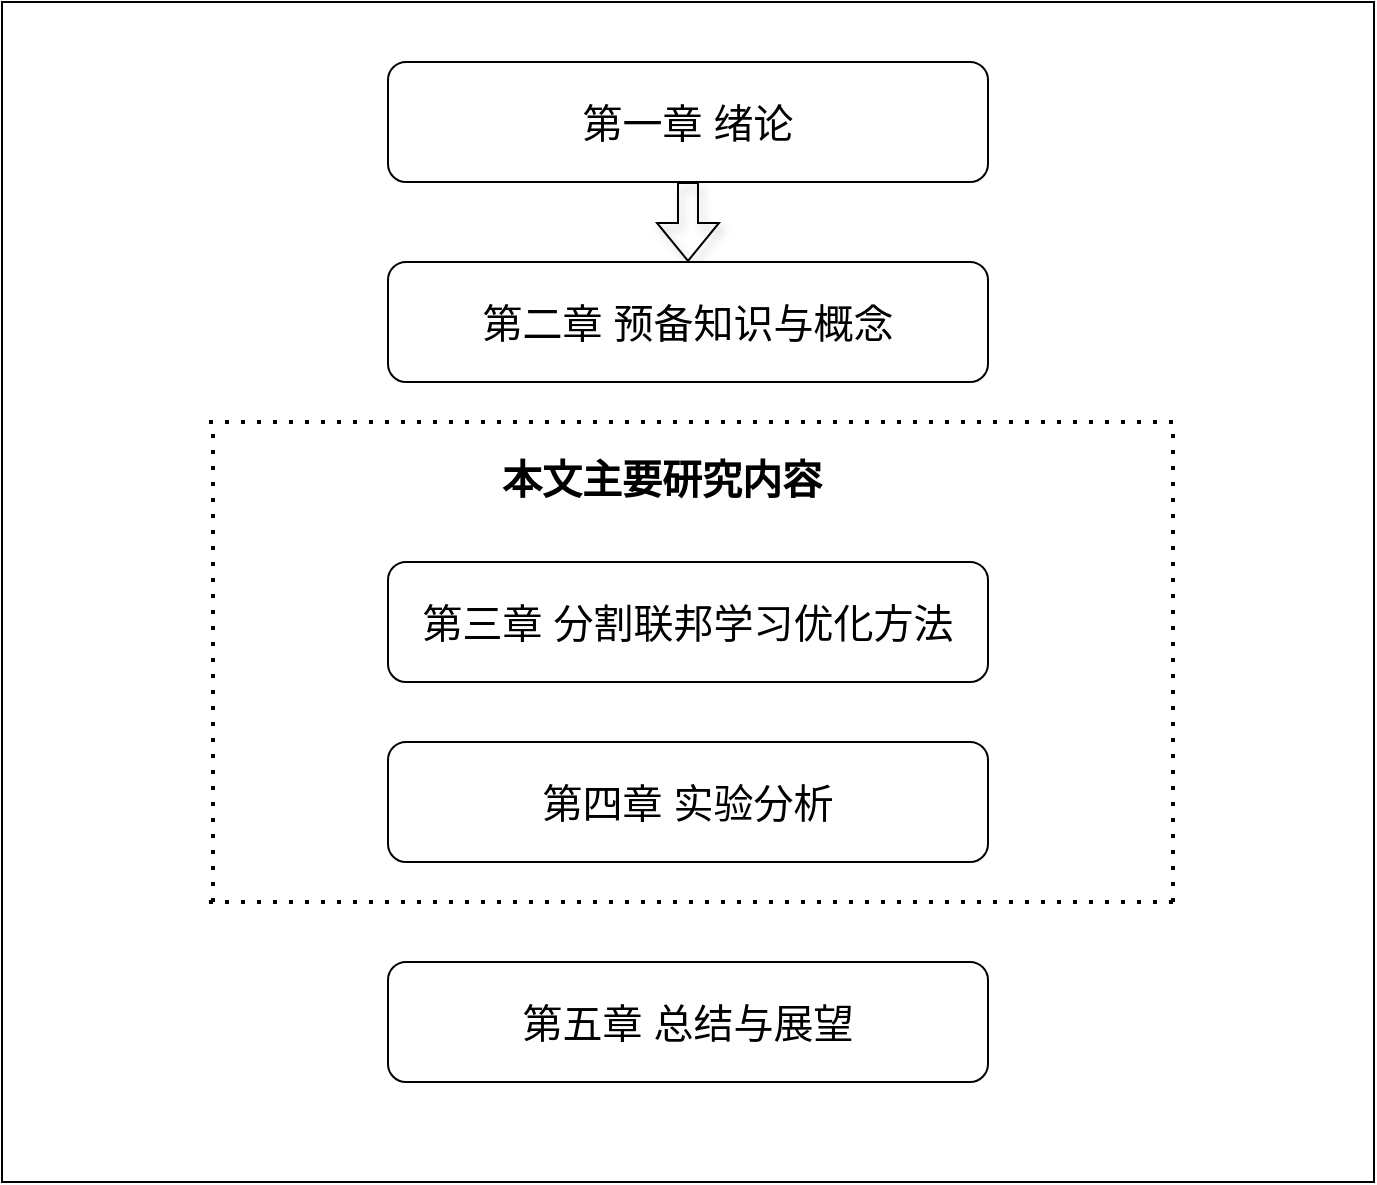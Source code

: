 <mxfile version="26.1.2">
  <diagram name="第 1 页" id="RH0tSU8NZPtwCRjwQ6UL">
    <mxGraphModel dx="1434" dy="700" grid="1" gridSize="10" guides="1" tooltips="1" connect="1" arrows="1" fold="1" page="1" pageScale="1" pageWidth="827" pageHeight="1169" math="0" shadow="0">
      <root>
        <mxCell id="0" />
        <mxCell id="1" parent="0" />
        <mxCell id="wkv6HlbV0oYVvR-uYz5N-26" value="" style="rounded=0;whiteSpace=wrap;html=1;" vertex="1" parent="1">
          <mxGeometry x="57" y="280" width="686" height="590" as="geometry" />
        </mxCell>
        <mxCell id="wkv6HlbV0oYVvR-uYz5N-24" style="edgeStyle=orthogonalEdgeStyle;rounded=0;orthogonalLoop=1;jettySize=auto;html=1;exitX=0.5;exitY=1;exitDx=0;exitDy=0;entryX=0.5;entryY=0;entryDx=0;entryDy=0;shadow=1;curved=0;shape=flexArrow;endArrow=block;" edge="1" parent="1" source="wkv6HlbV0oYVvR-uYz5N-2" target="wkv6HlbV0oYVvR-uYz5N-7">
          <mxGeometry relative="1" as="geometry" />
        </mxCell>
        <mxCell id="wkv6HlbV0oYVvR-uYz5N-2" value="&lt;font style=&quot;font-size: 20px;&quot;&gt;&lt;font style=&quot;&quot;&gt;第一章&lt;/font&gt;&lt;font style=&quot;&quot;&gt; 绪论&lt;/font&gt;&lt;/font&gt;" style="rounded=1;whiteSpace=wrap;html=1;" vertex="1" parent="1">
          <mxGeometry x="250" y="310" width="300" height="60" as="geometry" />
        </mxCell>
        <mxCell id="wkv6HlbV0oYVvR-uYz5N-7" value="&lt;font style=&quot;font-size: 20px;&quot;&gt;第二章 预备知识与概念&lt;/font&gt;" style="rounded=1;whiteSpace=wrap;html=1;" vertex="1" parent="1">
          <mxGeometry x="250" y="410" width="300" height="60" as="geometry" />
        </mxCell>
        <mxCell id="wkv6HlbV0oYVvR-uYz5N-10" value="&lt;font style=&quot;font-size: 20px;&quot;&gt;第五章 总结与展望&lt;/font&gt;" style="rounded=1;whiteSpace=wrap;html=1;" vertex="1" parent="1">
          <mxGeometry x="250" y="760" width="300" height="60" as="geometry" />
        </mxCell>
        <mxCell id="wkv6HlbV0oYVvR-uYz5N-19" value="" style="group" vertex="1" connectable="0" parent="1">
          <mxGeometry x="157.5" y="490" width="485" height="240" as="geometry" />
        </mxCell>
        <mxCell id="wkv6HlbV0oYVvR-uYz5N-13" value="" style="endArrow=none;dashed=1;html=1;dashPattern=1 3;strokeWidth=2;rounded=0;" edge="1" parent="wkv6HlbV0oYVvR-uYz5N-19">
          <mxGeometry width="50" height="50" relative="1" as="geometry">
            <mxPoint x="5" y="240" as="sourcePoint" />
            <mxPoint x="5" as="targetPoint" />
          </mxGeometry>
        </mxCell>
        <mxCell id="wkv6HlbV0oYVvR-uYz5N-14" value="" style="endArrow=none;dashed=1;html=1;dashPattern=1 3;strokeWidth=2;rounded=0;" edge="1" parent="wkv6HlbV0oYVvR-uYz5N-19">
          <mxGeometry width="50" height="50" relative="1" as="geometry">
            <mxPoint x="485" as="sourcePoint" />
            <mxPoint as="targetPoint" />
          </mxGeometry>
        </mxCell>
        <mxCell id="wkv6HlbV0oYVvR-uYz5N-15" value="" style="endArrow=none;dashed=1;html=1;dashPattern=1 3;strokeWidth=2;rounded=0;" edge="1" parent="wkv6HlbV0oYVvR-uYz5N-19">
          <mxGeometry width="50" height="50" relative="1" as="geometry">
            <mxPoint x="485" y="240" as="sourcePoint" />
            <mxPoint y="240" as="targetPoint" />
          </mxGeometry>
        </mxCell>
        <mxCell id="wkv6HlbV0oYVvR-uYz5N-16" value="" style="endArrow=none;dashed=1;html=1;dashPattern=1 3;strokeWidth=2;rounded=0;" edge="1" parent="wkv6HlbV0oYVvR-uYz5N-19">
          <mxGeometry width="50" height="50" relative="1" as="geometry">
            <mxPoint x="485" y="240" as="sourcePoint" />
            <mxPoint x="485" as="targetPoint" />
          </mxGeometry>
        </mxCell>
        <mxCell id="wkv6HlbV0oYVvR-uYz5N-18" value="&lt;b&gt;&lt;font style=&quot;font-size: 20px;&quot;&gt;本&lt;/font&gt;&lt;font style=&quot;background-color: transparent; font-size: 20px;&quot;&gt;文&lt;/font&gt;&lt;font style=&quot;background-color: transparent; font-size: 20px;&quot;&gt;主&lt;/font&gt;&lt;font style=&quot;background-color: transparent; font-size: 20px;&quot;&gt;要&lt;/font&gt;&lt;font style=&quot;background-color: transparent; font-size: 20px;&quot;&gt;研&lt;/font&gt;&lt;font style=&quot;background-color: transparent; font-size: 20px;&quot;&gt;究&lt;/font&gt;&lt;font style=&quot;background-color: transparent; font-size: 20px;&quot;&gt;内&lt;/font&gt;&lt;span style=&quot;background-color: transparent; font-size: 20px;&quot;&gt;容&lt;/span&gt;&lt;/b&gt;" style="text;html=1;align=center;verticalAlign=middle;whiteSpace=wrap;rounded=0;horizontal=1;" vertex="1" parent="wkv6HlbV0oYVvR-uYz5N-19">
          <mxGeometry x="119" width="220" height="55" as="geometry" />
        </mxCell>
        <mxCell id="wkv6HlbV0oYVvR-uYz5N-8" value="&lt;font style=&quot;font-size: 20px;&quot;&gt;第三章 分割联邦学习优化方法&lt;/font&gt;" style="rounded=1;whiteSpace=wrap;html=1;" vertex="1" parent="wkv6HlbV0oYVvR-uYz5N-19">
          <mxGeometry x="92.5" y="70" width="300" height="60" as="geometry" />
        </mxCell>
        <mxCell id="wkv6HlbV0oYVvR-uYz5N-9" value="&lt;font style=&quot;font-size: 20px;&quot;&gt;第四章 实验分析&lt;/font&gt;" style="rounded=1;whiteSpace=wrap;html=1;" vertex="1" parent="wkv6HlbV0oYVvR-uYz5N-19">
          <mxGeometry x="92.5" y="160" width="300" height="60" as="geometry" />
        </mxCell>
      </root>
    </mxGraphModel>
  </diagram>
</mxfile>
